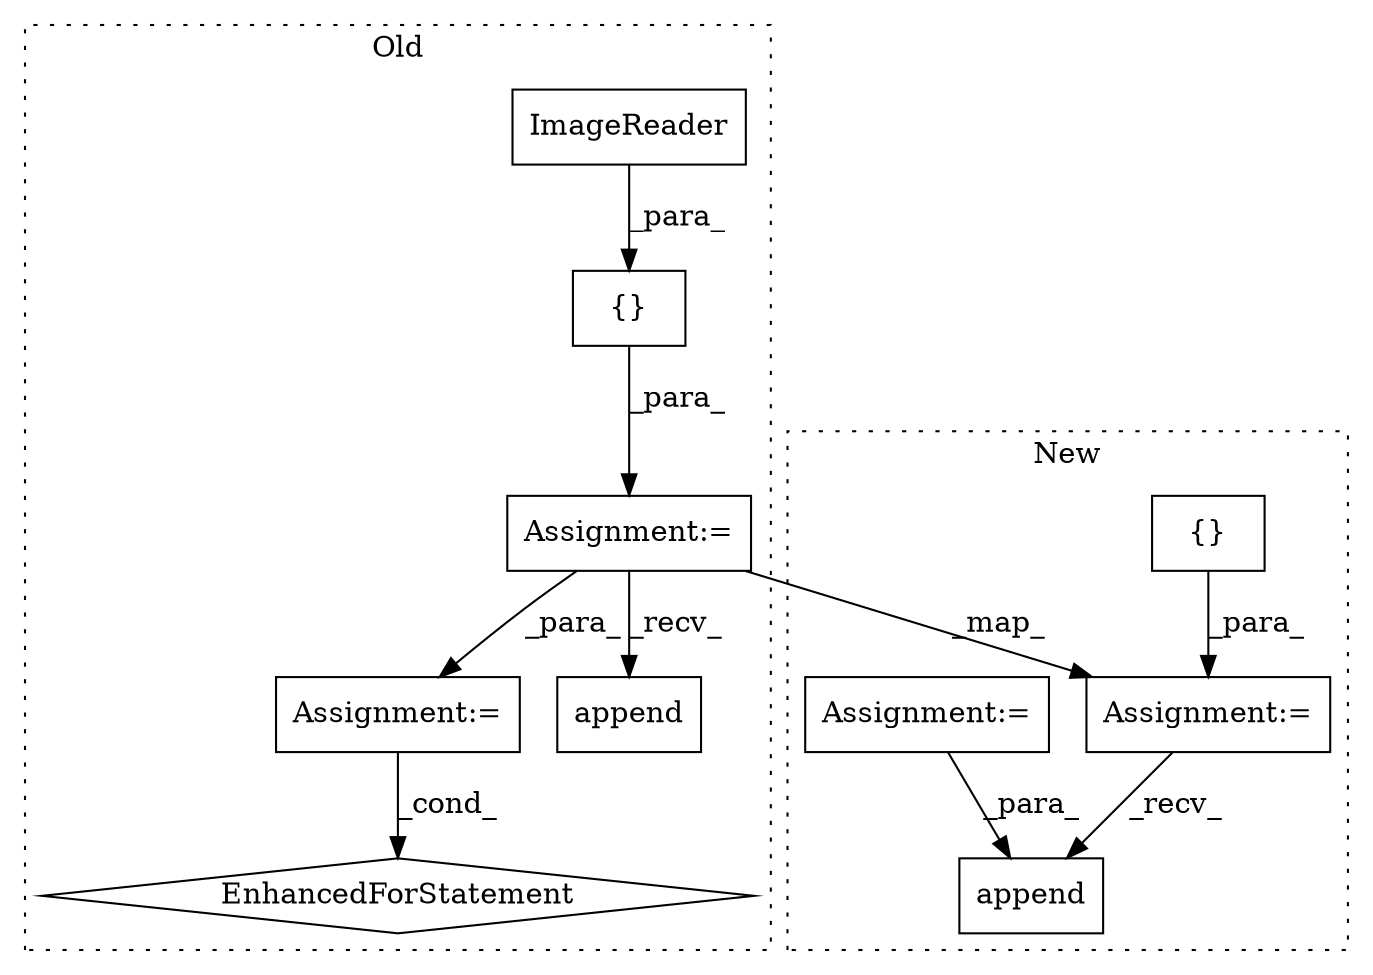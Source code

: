 digraph G {
subgraph cluster0 {
1 [label="ImageReader" a="32" s="3372,3399" l="12,1" shape="box"];
4 [label="{}" a="4" s="3371,3400" l="1,1" shape="box"];
5 [label="EnhancedForStatement" a="70" s="3664,3775" l="53,2" shape="diamond"];
6 [label="Assignment:=" a="7" s="3664,3775" l="53,2" shape="box"];
8 [label="Assignment:=" a="7" s="3353" l="1" shape="box"];
10 [label="append" a="32" s="3472,3507" l="7,1" shape="box"];
label = "Old";
style="dotted";
}
subgraph cluster1 {
2 [label="append" a="32" s="3957,3970" l="7,1" shape="box"];
3 [label="{}" a="4" s="3734" l="2" shape="box"];
7 [label="Assignment:=" a="7" s="3716" l="1" shape="box"];
9 [label="Assignment:=" a="7" s="3845" l="1" shape="box"];
label = "New";
style="dotted";
}
1 -> 4 [label="_para_"];
3 -> 7 [label="_para_"];
4 -> 8 [label="_para_"];
6 -> 5 [label="_cond_"];
7 -> 2 [label="_recv_"];
8 -> 6 [label="_para_"];
8 -> 7 [label="_map_"];
8 -> 10 [label="_recv_"];
9 -> 2 [label="_para_"];
}